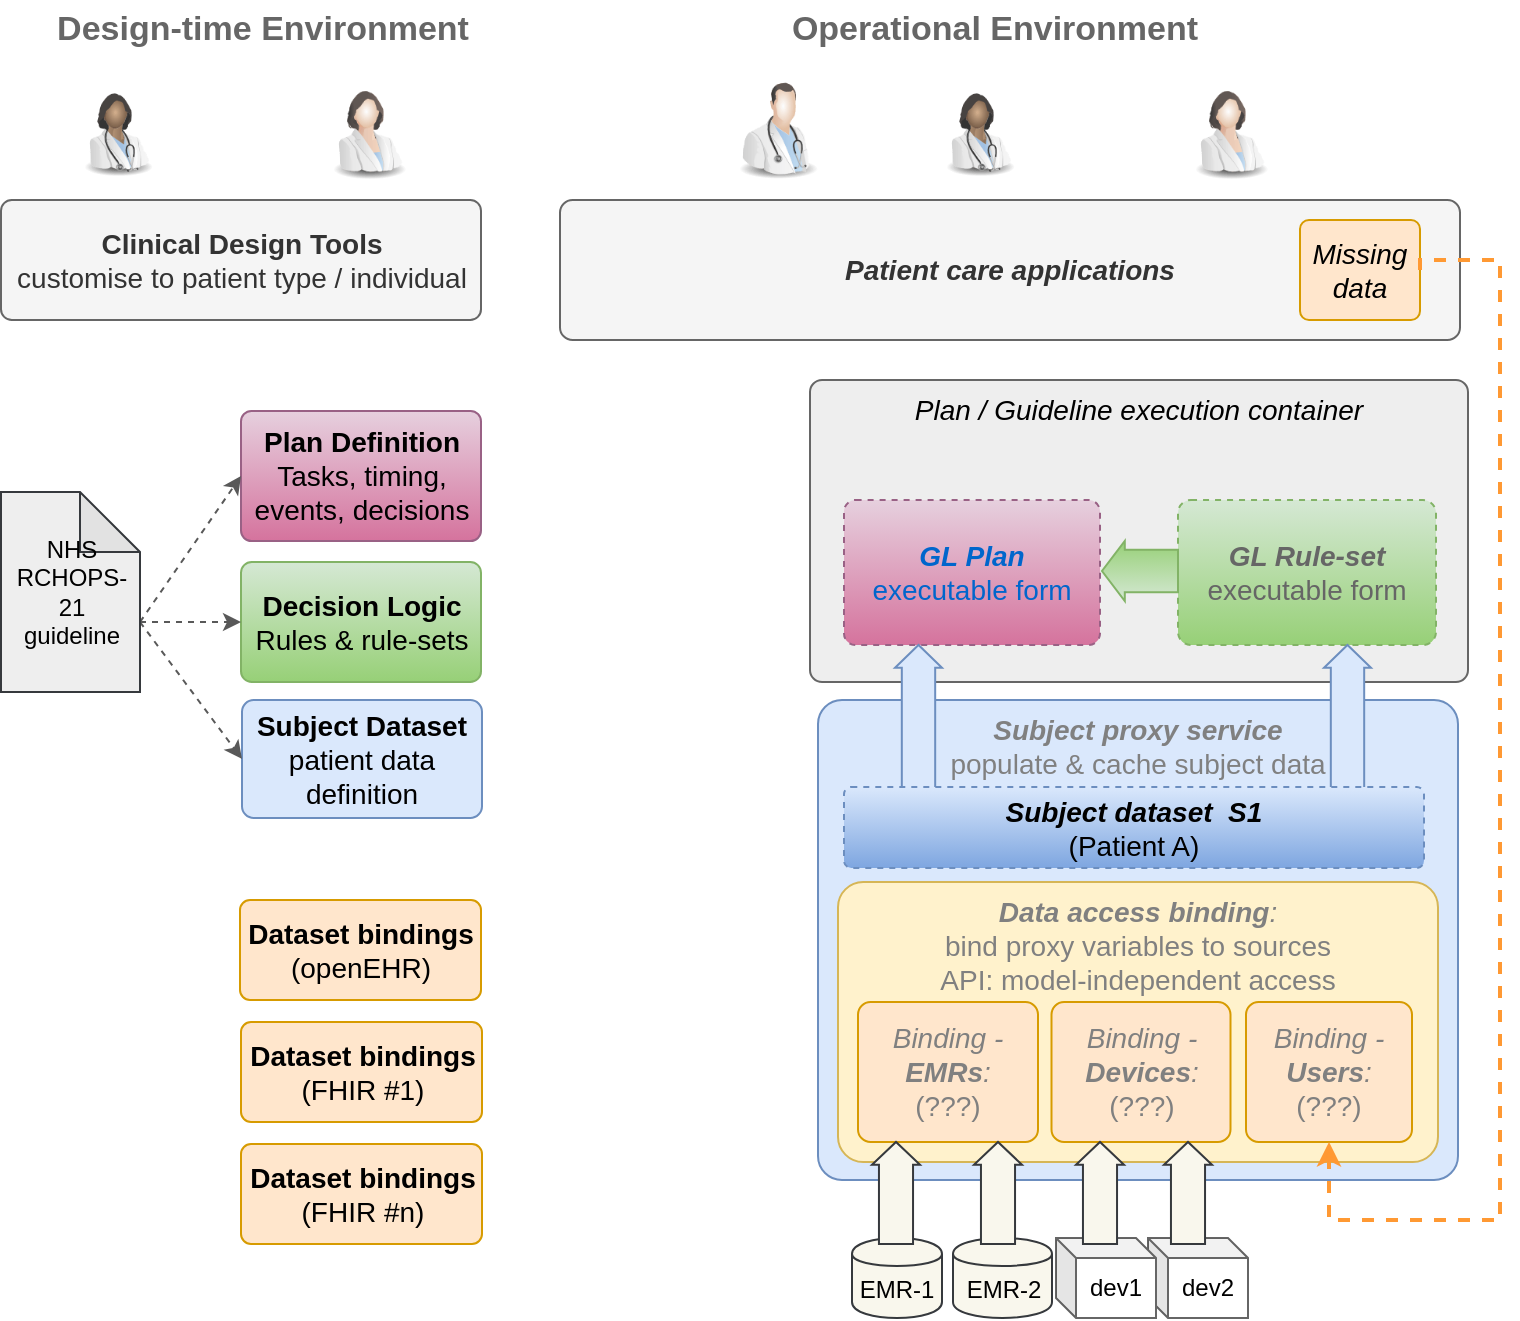 <mxfile version="12.6.5" type="device"><diagram id="rPqYKw0XkUStUfhil55z" name="Page-1"><mxGraphModel dx="1366" dy="816" grid="1" gridSize="10" guides="1" tooltips="1" connect="1" arrows="1" fold="1" page="1" pageScale="1" pageWidth="850" pageHeight="1100" math="0" shadow="0"><root><mxCell id="0"/><mxCell id="1" parent="0"/><mxCell id="V14e3iwiFZ1tYx3eXrdC-17" value="&lt;span style=&quot;font-size: 14px&quot;&gt;&lt;i&gt;Plan / Guideline execution container&lt;br&gt;&lt;/i&gt;&lt;br&gt;&lt;/span&gt;" style="rounded=1;whiteSpace=wrap;html=1;fillColor=#eeeeee;fontSize=14;arcSize=4;verticalAlign=top;strokeWidth=1;strokeColor=#666666;" parent="1" vertex="1"><mxGeometry x="445" y="210" width="329" height="151" as="geometry"/></mxCell><mxCell id="LgAnmucbh_W9RgHVVYhs-1" value="&lt;span style=&quot;font-size: 14px&quot;&gt;&lt;i&gt;&lt;b&gt;GL Plan&lt;br&gt;&lt;/b&gt;&lt;/i&gt;&lt;/span&gt;executable form&lt;span style=&quot;font-size: 14px&quot;&gt;&lt;br&gt;&lt;/span&gt;" style="rounded=1;whiteSpace=wrap;html=1;strokeColor=#996185;fillColor=#e6d0de;fontSize=14;arcSize=8;gradientColor=#d5739d;dashed=1;fontColor=#0066CC;" parent="1" vertex="1"><mxGeometry x="462" y="270" width="128" height="72.5" as="geometry"/></mxCell><mxCell id="LgAnmucbh_W9RgHVVYhs-3" value="&lt;span style=&quot;font-size: 14px&quot;&gt;&lt;i&gt;&lt;b&gt;GL Rule-set&lt;/b&gt;&lt;/i&gt;&lt;br&gt;executable form&lt;br&gt;&lt;/span&gt;" style="rounded=1;whiteSpace=wrap;html=1;strokeColor=#82b366;fillColor=#d5e8d4;fontSize=14;arcSize=9;gradientColor=#97d077;dashed=1;fontColor=#666666;" parent="1" vertex="1"><mxGeometry x="629" y="270" width="129" height="72.5" as="geometry"/></mxCell><mxCell id="V14e3iwiFZ1tYx3eXrdC-13" value="" style="html=1;shadow=0;align=center;verticalAlign=middle;shape=mxgraph.arrows2.arrow;dy=0.29;dx=11.4;direction=north;notch=0;fillColor=#d5e8d4;strokeColor=#82b366;rotation=-90;gradientColor=#97d077;" parent="1" vertex="1"><mxGeometry x="595" y="286.5" width="30" height="38" as="geometry"/></mxCell><mxCell id="yQl8Lhh6X1wwiBJ0dWMf-13" value="&lt;span style=&quot;font-size: 14px&quot;&gt;&lt;span&gt;&lt;b&gt;Decision Logic&lt;/b&gt;&lt;/span&gt;&lt;br&gt;Rules &amp;amp; rule-sets&lt;br&gt;&lt;/span&gt;" style="rounded=1;whiteSpace=wrap;html=1;strokeColor=#82b366;fillColor=#d5e8d4;fontSize=14;arcSize=9;gradientColor=#97d077;fontStyle=0" parent="1" vertex="1"><mxGeometry x="160.5" y="301" width="120" height="60" as="geometry"/></mxCell><mxCell id="yQl8Lhh6X1wwiBJ0dWMf-16" value="&lt;span style=&quot;font-size: 14px&quot;&gt;&lt;span&gt;Clinical Design Tools&lt;br&gt;&lt;/span&gt;&lt;span style=&quot;font-weight: normal&quot;&gt;customise to patient type / individual&lt;/span&gt;&lt;br&gt;&lt;/span&gt;" style="rounded=1;whiteSpace=wrap;html=1;strokeColor=#666666;fillColor=#f5f5f5;fontSize=14;arcSize=9;verticalAlign=middle;fontStyle=1;fontColor=#333333;" parent="1" vertex="1"><mxGeometry x="40.5" y="120" width="240" height="60" as="geometry"/></mxCell><mxCell id="yQl8Lhh6X1wwiBJ0dWMf-26" value="&lt;span style=&quot;font-size: 14px&quot;&gt;&lt;span&gt;&lt;b&gt;Subject Dataset&lt;/b&gt;&lt;br&gt;&lt;/span&gt;patient data definition&lt;br&gt;&lt;/span&gt;" style="rounded=1;whiteSpace=wrap;html=1;strokeColor=#6c8ebf;fillColor=#dae8fc;fontSize=14;arcSize=10;fontStyle=0" parent="1" vertex="1"><mxGeometry x="161" y="370" width="120" height="59" as="geometry"/></mxCell><mxCell id="yQl8Lhh6X1wwiBJ0dWMf-39" value="&lt;span style=&quot;font-size: 14px&quot;&gt;&lt;i&gt;Patient care applications&lt;/i&gt;&lt;br&gt;&lt;/span&gt;" style="rounded=1;whiteSpace=wrap;html=1;strokeColor=#666666;fillColor=#f5f5f5;fontSize=14;arcSize=9;verticalAlign=middle;fontStyle=1;fontColor=#333333;" parent="1" vertex="1"><mxGeometry x="320" y="120" width="450" height="70" as="geometry"/></mxCell><mxCell id="yQl8Lhh6X1wwiBJ0dWMf-10" value="&lt;span style=&quot;font-size: 14px&quot;&gt;&lt;b&gt;&lt;span&gt;Plan Definition&lt;/span&gt;&lt;/b&gt;&lt;br&gt;Tasks, timing, events, decisions&lt;br&gt;&lt;/span&gt;" style="rounded=1;whiteSpace=wrap;html=1;strokeColor=#996185;fillColor=#e6d0de;fontSize=14;arcSize=8;gradientColor=#d5739d;fontStyle=0" parent="1" vertex="1"><mxGeometry x="160.5" y="225.5" width="120" height="65" as="geometry"/></mxCell><mxCell id="yQl8Lhh6X1wwiBJ0dWMf-43" value="" style="image;html=1;labelBackgroundColor=#ffffff;image=img/lib/clip_art/people/Doctor_Man_128x128.png;dashed=1;strokeColor=#666666;strokeWidth=1;fontSize=12;fontColor=#666666;opacity=80;" parent="1" vertex="1"><mxGeometry x="404" y="60" width="50" height="50" as="geometry"/></mxCell><mxCell id="yQl8Lhh6X1wwiBJ0dWMf-44" value="" style="image;html=1;labelBackgroundColor=#ffffff;image=img/lib/clip_art/people/Doctor_Woman_Black_128x128.png;dashed=1;strokeColor=#666666;strokeWidth=1;fontSize=12;fontColor=#666666;opacity=80;" parent="1" vertex="1"><mxGeometry x="506" y="55" width="47" height="60" as="geometry"/></mxCell><mxCell id="yQl8Lhh6X1wwiBJ0dWMf-45" value="&lt;span style=&quot;font-size: 14px&quot;&gt;&lt;i&gt;Missing data&lt;/i&gt;&lt;br&gt;&lt;/span&gt;" style="rounded=1;whiteSpace=wrap;html=1;strokeColor=#d79b00;fillColor=#ffe6cc;fontSize=14;arcSize=9;verticalAlign=middle;fontStyle=0;" parent="1" vertex="1"><mxGeometry x="690" y="130" width="60" height="50" as="geometry"/></mxCell><mxCell id="yQl8Lhh6X1wwiBJ0dWMf-46" value="" style="image;html=1;labelBackgroundColor=#ffffff;image=img/lib/clip_art/people/Scientist_Woman_128x128.png;dashed=1;strokeColor=#666666;strokeWidth=1;fontSize=12;fontColor=#666666;opacity=80;" parent="1" vertex="1"><mxGeometry x="626" y="60" width="58" height="50" as="geometry"/></mxCell><mxCell id="yQl8Lhh6X1wwiBJ0dWMf-51" value="" style="image;html=1;labelBackgroundColor=#ffffff;image=img/lib/clip_art/people/Doctor_Woman_Black_128x128.png;dashed=1;strokeColor=#666666;strokeWidth=1;fontSize=12;fontColor=#666666;opacity=80;" parent="1" vertex="1"><mxGeometry x="75" y="55" width="47" height="60" as="geometry"/></mxCell><mxCell id="yQl8Lhh6X1wwiBJ0dWMf-52" value="" style="image;html=1;labelBackgroundColor=#ffffff;image=img/lib/clip_art/people/Scientist_Woman_128x128.png;dashed=1;strokeColor=#666666;strokeWidth=1;fontSize=12;fontColor=#666666;opacity=80;" parent="1" vertex="1"><mxGeometry x="195" y="60" width="58" height="50" as="geometry"/></mxCell><mxCell id="yQl8Lhh6X1wwiBJ0dWMf-53" value="Operational Environment" style="text;html=1;align=center;verticalAlign=middle;resizable=0;points=[];autosize=1;fontSize=17;fontColor=#666666;fontStyle=1" parent="1" vertex="1"><mxGeometry x="427" y="20" width="220" height="30" as="geometry"/></mxCell><mxCell id="yQl8Lhh6X1wwiBJ0dWMf-54" value="Design-time Environment" style="text;html=1;align=center;verticalAlign=middle;resizable=0;points=[];autosize=1;fontSize=17;fontColor=#666666;fontStyle=1" parent="1" vertex="1"><mxGeometry x="60.5" y="20" width="220" height="30" as="geometry"/></mxCell><mxCell id="Npo4G2iebWwuSCQKQn9d-1" value="dev2" style="shape=cube;whiteSpace=wrap;html=1;boundedLbl=1;backgroundOutline=1;darkOpacity=0.05;darkOpacity2=0.1;strokeColor=#666666;strokeWidth=1;fontColor=#000000;size=10;" parent="1" vertex="1"><mxGeometry x="614" y="639" width="50" height="40" as="geometry"/></mxCell><mxCell id="Npo4G2iebWwuSCQKQn9d-2" value="&lt;span style=&quot;font-size: 14px&quot;&gt;&lt;i&gt;&lt;b&gt;Subject proxy service&lt;/b&gt;&lt;br&gt;&lt;/i&gt;populate &amp;amp; cache subject data&lt;br&gt;&lt;/span&gt;" style="rounded=1;whiteSpace=wrap;html=1;strokeColor=#6c8ebf;fillColor=#dae8fc;fontSize=14;arcSize=5;verticalAlign=top;fontColor=#808080;" parent="1" vertex="1"><mxGeometry x="449" y="370" width="320" height="240" as="geometry"/></mxCell><mxCell id="Npo4G2iebWwuSCQKQn9d-3" value="&lt;span style=&quot;font-size: 14px&quot;&gt;&lt;i&gt;&lt;b&gt;Data access binding&lt;/b&gt;:&lt;br&gt;&lt;/i&gt;&lt;/span&gt;bind proxy variables to sources&lt;span style=&quot;font-size: 14px&quot;&gt;&lt;i&gt;&lt;br&gt;&lt;/i&gt;API: model-independent access&lt;br&gt;&lt;/span&gt;" style="rounded=1;whiteSpace=wrap;html=1;strokeColor=#d6b656;fillColor=#fff2cc;fontSize=14;arcSize=9;verticalAlign=top;fontColor=#808080;" parent="1" vertex="1"><mxGeometry x="459" y="461" width="300" height="140" as="geometry"/></mxCell><mxCell id="Npo4G2iebWwuSCQKQn9d-4" value="&lt;span style=&quot;font-size: 14px&quot;&gt;&lt;i&gt;Binding - &lt;br&gt;&lt;b&gt;Users&lt;/b&gt;:&lt;br&gt;&lt;/i&gt;(???)&lt;br&gt;&lt;/span&gt;" style="rounded=1;whiteSpace=wrap;html=1;strokeColor=#d79b00;fillColor=#ffe6cc;fontSize=14;arcSize=9;fontColor=#808080;" parent="1" vertex="1"><mxGeometry x="663" y="521" width="83" height="70" as="geometry"/></mxCell><mxCell id="Npo4G2iebWwuSCQKQn9d-5" value="" style="html=1;shadow=0;align=center;verticalAlign=middle;shape=mxgraph.arrows2.arrow;dy=0.29;dx=11.4;direction=north;notch=0;fillColor=#dae8fc;strokeColor=#6c8ebf;" parent="1" vertex="1"><mxGeometry x="702" y="342.5" width="23.5" height="77.5" as="geometry"/></mxCell><mxCell id="Npo4G2iebWwuSCQKQn9d-6" value="&lt;span style=&quot;font-size: 14px&quot;&gt;&lt;i&gt;Binding - &lt;br&gt;&lt;b&gt;Devices&lt;/b&gt;:&lt;br&gt;&lt;/i&gt;(???)&lt;br&gt;&lt;/span&gt;" style="rounded=1;whiteSpace=wrap;html=1;strokeColor=#d79b00;fillColor=#ffe6cc;fontSize=14;arcSize=9;fontColor=#808080;" parent="1" vertex="1"><mxGeometry x="565.75" y="521" width="89.5" height="70" as="geometry"/></mxCell><mxCell id="Npo4G2iebWwuSCQKQn9d-7" value="&lt;span style=&quot;font-size: 14px&quot;&gt;&lt;i&gt;Binding - &lt;br&gt;&lt;b&gt;EMRs&lt;/b&gt;:&lt;br&gt;&lt;/i&gt;(???)&lt;br&gt;&lt;/span&gt;" style="rounded=1;whiteSpace=wrap;html=1;strokeColor=#d79b00;fillColor=#ffe6cc;fontSize=14;arcSize=9;fontColor=#808080;" parent="1" vertex="1"><mxGeometry x="469" y="521" width="90" height="70" as="geometry"/></mxCell><mxCell id="Npo4G2iebWwuSCQKQn9d-8" value="EMR-1" style="shape=cylinder;whiteSpace=wrap;html=1;boundedLbl=1;backgroundOutline=1;strokeColor=#36393d;strokeWidth=1;fillColor=#f9f7ed;" parent="1" vertex="1"><mxGeometry x="466" y="639" width="45" height="40" as="geometry"/></mxCell><mxCell id="Npo4G2iebWwuSCQKQn9d-9" value="EMR-2" style="shape=cylinder;whiteSpace=wrap;html=1;boundedLbl=1;backgroundOutline=1;strokeColor=#36393d;strokeWidth=1;fillColor=#f9f7ed;" parent="1" vertex="1"><mxGeometry x="516.5" y="639" width="49.5" height="40" as="geometry"/></mxCell><mxCell id="Npo4G2iebWwuSCQKQn9d-10" value="dev1" style="shape=cube;whiteSpace=wrap;html=1;boundedLbl=1;backgroundOutline=1;darkOpacity=0.05;darkOpacity2=0.1;strokeColor=#666666;strokeWidth=1;fontColor=#000000;size=10;" parent="1" vertex="1"><mxGeometry x="568" y="639" width="50" height="40" as="geometry"/></mxCell><mxCell id="Npo4G2iebWwuSCQKQn9d-11" value="" style="html=1;shadow=0;align=center;verticalAlign=middle;shape=mxgraph.arrows2.arrow;dy=0.29;dx=11.4;direction=north;notch=0;fillColor=#f9f7ed;strokeColor=#36393d;" parent="1" vertex="1"><mxGeometry x="476" y="591" width="24" height="51" as="geometry"/></mxCell><mxCell id="Npo4G2iebWwuSCQKQn9d-12" value="" style="html=1;shadow=0;align=center;verticalAlign=middle;shape=mxgraph.arrows2.arrow;dy=0.29;dx=11.4;direction=north;notch=0;fillColor=#f9f7ed;strokeColor=#36393d;" parent="1" vertex="1"><mxGeometry x="527" y="591" width="24" height="51" as="geometry"/></mxCell><mxCell id="Npo4G2iebWwuSCQKQn9d-13" value="" style="html=1;shadow=0;align=center;verticalAlign=middle;shape=mxgraph.arrows2.arrow;dy=0.29;dx=11.4;direction=north;notch=0;fillColor=#f9f7ed;strokeColor=#36393d;" parent="1" vertex="1"><mxGeometry x="578" y="591" width="24" height="51" as="geometry"/></mxCell><mxCell id="Npo4G2iebWwuSCQKQn9d-14" value="" style="html=1;shadow=0;align=center;verticalAlign=middle;shape=mxgraph.arrows2.arrow;dy=0.29;dx=11.4;direction=north;notch=0;fillColor=#f9f7ed;strokeColor=#36393d;" parent="1" vertex="1"><mxGeometry x="622" y="591" width="24" height="51" as="geometry"/></mxCell><mxCell id="Npo4G2iebWwuSCQKQn9d-15" style="edgeStyle=orthogonalEdgeStyle;rounded=0;orthogonalLoop=1;jettySize=auto;html=1;exitX=0.5;exitY=1;exitDx=0;exitDy=0;strokeColor=#3333FF;fontColor=#000000;" parent="1" source="Npo4G2iebWwuSCQKQn9d-3" target="Npo4G2iebWwuSCQKQn9d-3" edge="1"><mxGeometry relative="1" as="geometry"/></mxCell><mxCell id="Npo4G2iebWwuSCQKQn9d-16" value="" style="html=1;shadow=0;align=center;verticalAlign=middle;shape=mxgraph.arrows2.arrow;dy=0.29;dx=11.4;direction=north;notch=0;fillColor=#dae8fc;strokeColor=#6c8ebf;" parent="1" vertex="1"><mxGeometry x="487.5" y="342.5" width="23.5" height="77.5" as="geometry"/></mxCell><mxCell id="Npo4G2iebWwuSCQKQn9d-17" value="&lt;span style=&quot;font-size: 14px&quot;&gt;&lt;i&gt;&lt;b&gt;Subject dataset&amp;nbsp; S1&lt;/b&gt;&lt;/i&gt;&lt;br&gt;(Patient A)&lt;br&gt;&lt;/span&gt;" style="rounded=1;whiteSpace=wrap;html=1;strokeColor=#6c8ebf;fillColor=#dae8fc;fontSize=14;arcSize=9;gradientColor=#7ea6e0;dashed=1;" parent="1" vertex="1"><mxGeometry x="462" y="413.5" width="290" height="40.5" as="geometry"/></mxCell><mxCell id="yQl8Lhh6X1wwiBJ0dWMf-49" style="edgeStyle=orthogonalEdgeStyle;rounded=0;orthogonalLoop=1;jettySize=auto;html=1;exitX=1;exitY=0.5;exitDx=0;exitDy=0;dashed=1;strokeWidth=2;fontSize=12;fontColor=#666666;strokeColor=#FF9933;entryX=0.5;entryY=1;entryDx=0;entryDy=0;" parent="1" source="yQl8Lhh6X1wwiBJ0dWMf-45" target="Npo4G2iebWwuSCQKQn9d-4" edge="1"><mxGeometry relative="1" as="geometry"><mxPoint x="790" y="597.5" as="targetPoint"/><Array as="points"><mxPoint x="790" y="150"/><mxPoint x="790" y="630"/><mxPoint x="705" y="630"/></Array></mxGeometry></mxCell><mxCell id="iQVJ32CuPOX8BEBEm3QD-2" style="rounded=0;orthogonalLoop=1;jettySize=auto;html=1;exitX=0;exitY=0;exitDx=69.5;exitDy=65;exitPerimeter=0;entryX=0;entryY=0.5;entryDx=0;entryDy=0;strokeColor=#595959;dashed=1;" edge="1" parent="1" source="iQVJ32CuPOX8BEBEm3QD-1" target="yQl8Lhh6X1wwiBJ0dWMf-10"><mxGeometry relative="1" as="geometry"/></mxCell><mxCell id="iQVJ32CuPOX8BEBEm3QD-3" style="edgeStyle=none;rounded=0;orthogonalLoop=1;jettySize=auto;html=1;exitX=0;exitY=0;exitDx=69.5;exitDy=65;exitPerimeter=0;entryX=0;entryY=0.5;entryDx=0;entryDy=0;dashed=1;strokeColor=#595959;" edge="1" parent="1" source="iQVJ32CuPOX8BEBEm3QD-1" target="yQl8Lhh6X1wwiBJ0dWMf-13"><mxGeometry relative="1" as="geometry"/></mxCell><mxCell id="iQVJ32CuPOX8BEBEm3QD-4" style="edgeStyle=none;rounded=0;orthogonalLoop=1;jettySize=auto;html=1;exitX=0;exitY=0;exitDx=69.5;exitDy=65;exitPerimeter=0;entryX=0;entryY=0.5;entryDx=0;entryDy=0;dashed=1;strokeColor=#595959;" edge="1" parent="1" source="iQVJ32CuPOX8BEBEm3QD-1" target="yQl8Lhh6X1wwiBJ0dWMf-26"><mxGeometry relative="1" as="geometry"/></mxCell><mxCell id="iQVJ32CuPOX8BEBEm3QD-1" value="NHS &lt;br&gt;RCHOPS-21&lt;br&gt;guideline" style="shape=note;whiteSpace=wrap;html=1;backgroundOutline=1;darkOpacity=0.05;strokeWidth=1;fillColor=#eeeeee;strokeColor=#36393d;" vertex="1" parent="1"><mxGeometry x="40.5" y="266" width="69.5" height="100" as="geometry"/></mxCell><mxCell id="iQVJ32CuPOX8BEBEm3QD-5" value="&lt;span style=&quot;font-size: 14px&quot;&gt;&lt;span&gt;&lt;b&gt;Dataset bindings&lt;/b&gt;&lt;br&gt;&lt;/span&gt;(openEHR)&lt;br&gt;&lt;/span&gt;" style="rounded=1;whiteSpace=wrap;html=1;strokeColor=#d79b00;fillColor=#ffe6cc;fontSize=14;arcSize=10;fontStyle=0" vertex="1" parent="1"><mxGeometry x="160" y="470" width="120.5" height="50" as="geometry"/></mxCell><mxCell id="iQVJ32CuPOX8BEBEm3QD-8" value="&lt;span style=&quot;font-size: 14px&quot;&gt;&lt;span&gt;&lt;b&gt;Dataset bindings&lt;/b&gt;&lt;br&gt;&lt;/span&gt;(FHIR #1)&lt;br&gt;&lt;/span&gt;" style="rounded=1;whiteSpace=wrap;html=1;strokeColor=#d79b00;fillColor=#ffe6cc;fontSize=14;arcSize=10;fontStyle=0" vertex="1" parent="1"><mxGeometry x="160.5" y="531" width="120.5" height="50" as="geometry"/></mxCell><mxCell id="iQVJ32CuPOX8BEBEm3QD-9" value="&lt;span style=&quot;font-size: 14px&quot;&gt;&lt;span&gt;&lt;b&gt;Dataset bindings&lt;/b&gt;&lt;br&gt;&lt;/span&gt;(FHIR #n)&lt;br&gt;&lt;/span&gt;" style="rounded=1;whiteSpace=wrap;html=1;strokeColor=#d79b00;fillColor=#ffe6cc;fontSize=14;arcSize=10;fontStyle=0" vertex="1" parent="1"><mxGeometry x="160.5" y="592" width="120.5" height="50" as="geometry"/></mxCell></root></mxGraphModel></diagram></mxfile>